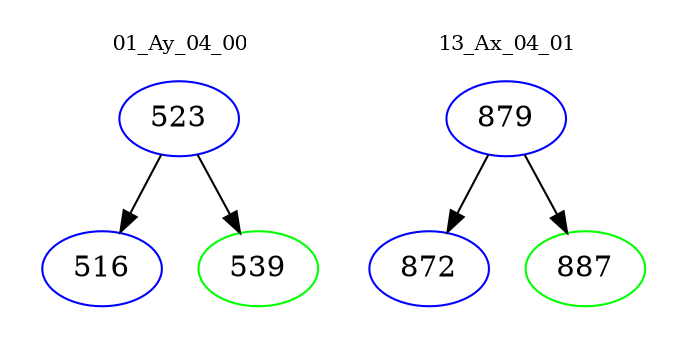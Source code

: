 digraph{
subgraph cluster_0 {
color = white
label = "01_Ay_04_00";
fontsize=10;
T0_523 [label="523", color="blue"]
T0_523 -> T0_516 [color="black"]
T0_516 [label="516", color="blue"]
T0_523 -> T0_539 [color="black"]
T0_539 [label="539", color="green"]
}
subgraph cluster_1 {
color = white
label = "13_Ax_04_01";
fontsize=10;
T1_879 [label="879", color="blue"]
T1_879 -> T1_872 [color="black"]
T1_872 [label="872", color="blue"]
T1_879 -> T1_887 [color="black"]
T1_887 [label="887", color="green"]
}
}
